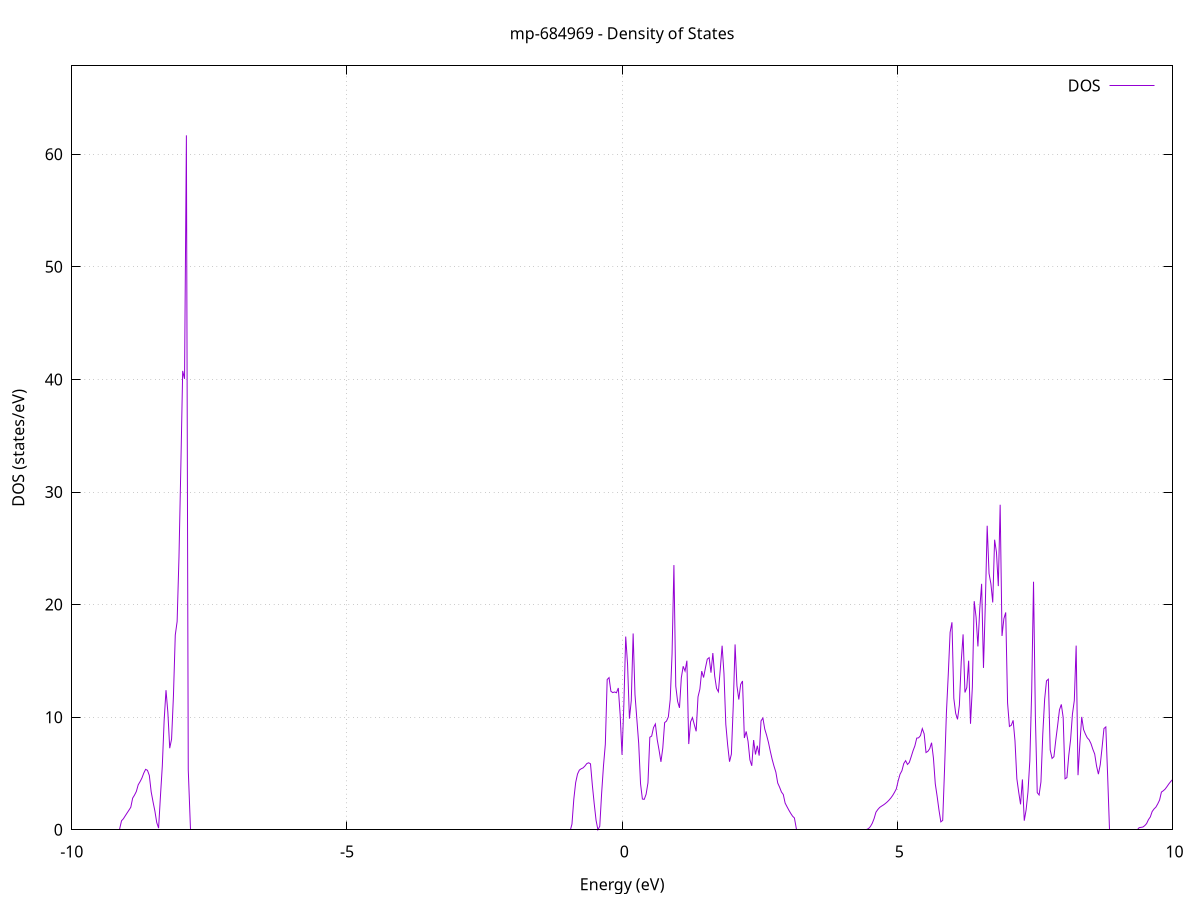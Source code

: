 set title 'mp-684969 - Density of States'
set xlabel 'Energy (eV)'
set ylabel 'DOS (states/eV)'
set grid
set xrange [-10:10]
set yrange [0:67.848]
set xzeroaxis lt -1
set terminal png size 800,600
set output 'mp-684969_dos_gnuplot.png'
plot '-' using 1:2 with lines title 'DOS'
-49.009100 0.000000
-48.975400 0.000000
-48.941700 0.000000
-48.908000 0.000000
-48.874400 0.000000
-48.840700 0.000000
-48.807000 0.000000
-48.773300 0.000000
-48.739600 0.000000
-48.706000 0.000000
-48.672300 0.000000
-48.638600 0.000000
-48.604900 0.000000
-48.571200 0.000000
-48.537500 0.000000
-48.503900 0.000000
-48.470200 0.000000
-48.436500 0.000000
-48.402800 0.000000
-48.369100 0.000000
-48.335500 0.000000
-48.301800 0.000000
-48.268100 0.000000
-48.234400 0.000000
-48.200700 0.000000
-48.167000 0.000000
-48.133400 0.000000
-48.099700 0.000000
-48.066000 0.000000
-48.032300 0.000000
-47.998600 0.000000
-47.965000 0.000000
-47.931300 0.000000
-47.897600 0.000000
-47.863900 0.000000
-47.830200 0.000000
-47.796600 0.000000
-47.762900 0.000000
-47.729200 0.000000
-47.695500 0.000000
-47.661800 0.000000
-47.628100 0.000000
-47.594500 0.000000
-47.560800 0.000000
-47.527100 0.000000
-47.493400 0.000000
-47.459700 0.000000
-47.426100 0.000000
-47.392400 0.000000
-47.358700 0.000000
-47.325000 0.000000
-47.291300 0.000000
-47.257600 0.000000
-47.224000 0.000000
-47.190300 0.000000
-47.156600 0.000000
-47.122900 0.000000
-47.089200 0.000000
-47.055600 0.000000
-47.021900 0.000000
-46.988200 0.000000
-46.954500 0.000000
-46.920800 0.000000
-46.887100 0.000000
-46.853500 0.000000
-46.819800 0.000000
-46.786100 0.000000
-46.752400 0.000000
-46.718700 0.000000
-46.685100 0.000000
-46.651400 0.000000
-46.617700 0.000000
-46.584000 0.000000
-46.550300 0.000000
-46.516700 0.000000
-46.483000 0.000000
-46.449300 0.000000
-46.415600 0.000000
-46.381900 0.000000
-46.348200 0.000000
-46.314600 0.000000
-46.280900 0.000000
-46.247200 0.000000
-46.213500 0.000000
-46.179800 0.000000
-46.146200 0.000000
-46.112500 0.000000
-46.078800 0.000000
-46.045100 0.000000
-46.011400 0.000000
-45.977700 0.000000
-45.944100 0.000000
-45.910400 0.000000
-45.876700 0.000000
-45.843000 0.000000
-45.809300 0.000000
-45.775700 0.000000
-45.742000 0.000000
-45.708300 0.000000
-45.674600 0.000000
-45.640900 0.000000
-45.607200 0.000000
-45.573600 0.000000
-45.539900 0.000000
-45.506200 0.000000
-45.472500 0.000000
-45.438800 0.000000
-45.405200 0.000000
-45.371500 0.000000
-45.337800 0.000000
-45.304100 0.000000
-45.270400 0.000000
-45.236800 0.000000
-45.203100 0.000000
-45.169400 0.000000
-45.135700 0.000000
-45.102000 0.000000
-45.068300 0.000000
-45.034700 0.000000
-45.001000 0.000000
-44.967300 0.000000
-44.933600 0.000000
-44.899900 0.000000
-44.866300 0.000000
-44.832600 0.000000
-44.798900 0.000000
-44.765200 0.000000
-44.731500 0.000000
-44.697800 0.000000
-44.664200 0.000000
-44.630500 0.000000
-44.596800 0.000000
-44.563100 0.000000
-44.529400 0.000000
-44.495800 0.000000
-44.462100 0.000000
-44.428400 0.000000
-44.394700 0.000000
-44.361000 0.000000
-44.327400 0.000000
-44.293700 0.000000
-44.260000 0.000000
-44.226300 0.000000
-44.192600 0.000000
-44.158900 0.000000
-44.125300 0.000000
-44.091600 0.000000
-44.057900 0.000000
-44.024200 0.000000
-43.990500 0.000000
-43.956900 0.000000
-43.923200 0.000000
-43.889500 0.000000
-43.855800 0.000000
-43.822100 0.000000
-43.788400 0.000000
-43.754800 0.000000
-43.721100 0.000000
-43.687400 0.000000
-43.653700 0.000000
-43.620000 0.000000
-43.586400 0.000000
-43.552700 0.000000
-43.519000 0.000000
-43.485300 0.000000
-43.451600 0.000000
-43.417900 0.000000
-43.384300 0.000000
-43.350600 0.000000
-43.316900 0.000000
-43.283200 0.000000
-43.249500 0.000000
-43.215900 0.000000
-43.182200 0.000000
-43.148500 0.000000
-43.114800 0.000000
-43.081100 0.000000
-43.047500 0.000000
-43.013800 0.000000
-42.980100 0.000000
-42.946400 0.000000
-42.912700 0.000000
-42.879000 0.000000
-42.845400 0.000000
-42.811700 0.000000
-42.778000 0.000000
-42.744300 0.000000
-42.710600 0.000000
-42.677000 0.000000
-42.643300 0.000000
-42.609600 0.000000
-42.575900 0.000000
-42.542200 0.000000
-42.508500 0.000000
-42.474900 0.000000
-42.441200 0.000000
-42.407500 0.000000
-42.373800 0.000000
-42.340100 0.000000
-42.306500 0.000000
-42.272800 0.000000
-42.239100 0.000000
-42.205400 0.000000
-42.171700 0.000000
-42.138000 0.000000
-42.104400 0.000000
-42.070700 0.000000
-42.037000 0.000000
-42.003300 0.000000
-41.969600 0.000000
-41.936000 0.000000
-41.902300 0.000000
-41.868600 0.000000
-41.834900 0.000000
-41.801200 0.000000
-41.767600 0.000000
-41.733900 0.000000
-41.700200 0.000000
-41.666500 0.000000
-41.632800 0.000000
-41.599100 0.000000
-41.565500 0.000000
-41.531800 0.000000
-41.498100 0.000000
-41.464400 0.000000
-41.430700 0.000000
-41.397100 0.000000
-41.363400 0.000000
-41.329700 0.000000
-41.296000 0.000000
-41.262300 0.000000
-41.228600 0.000000
-41.195000 0.000000
-41.161300 0.000000
-41.127600 0.000000
-41.093900 0.000000
-41.060200 0.000000
-41.026600 0.000000
-40.992900 0.000000
-40.959200 0.000000
-40.925500 0.000000
-40.891800 0.000000
-40.858200 0.000000
-40.824500 0.000000
-40.790800 0.000000
-40.757100 0.000000
-40.723400 0.000000
-40.689700 0.000000
-40.656100 0.000000
-40.622400 0.000000
-40.588700 0.000000
-40.555000 0.000000
-40.521300 0.000000
-40.487700 0.000000
-40.454000 0.000000
-40.420300 0.000000
-40.386600 0.000000
-40.352900 0.000000
-40.319200 0.000000
-40.285600 0.000000
-40.251900 0.000000
-40.218200 0.000000
-40.184500 0.000000
-40.150800 0.000000
-40.117200 0.000000
-40.083500 0.000000
-40.049800 0.000000
-40.016100 0.000000
-39.982400 0.000000
-39.948700 0.000000
-39.915100 0.000000
-39.881400 0.000000
-39.847700 0.000000
-39.814000 0.000000
-39.780300 0.000000
-39.746700 0.000000
-39.713000 0.000000
-39.679300 0.000000
-39.645600 0.000000
-39.611900 0.000000
-39.578300 0.000000
-39.544600 0.000000
-39.510900 0.000000
-39.477200 0.000000
-39.443500 0.000000
-39.409800 0.000000
-39.376200 0.000000
-39.342500 0.000000
-39.308800 0.000000
-39.275100 0.000000
-39.241400 0.000000
-39.207800 0.000000
-39.174100 0.000000
-39.140400 0.000000
-39.106700 0.000000
-39.073000 0.000000
-39.039300 0.000000
-39.005700 0.000000
-38.972000 0.000000
-38.938300 0.000000
-38.904600 0.000000
-38.870900 0.000000
-38.837300 0.000000
-38.803600 0.000000
-38.769900 0.000000
-38.736200 0.000000
-38.702500 0.000000
-38.668900 0.000000
-38.635200 0.000000
-38.601500 0.000000
-38.567800 0.000000
-38.534100 0.000000
-38.500400 0.000000
-38.466800 0.000000
-38.433100 0.000000
-38.399400 0.000000
-38.365700 0.000000
-38.332000 0.000000
-38.298400 0.000000
-38.264700 0.000000
-38.231000 0.000000
-38.197300 0.000000
-38.163600 0.000000
-38.129900 0.000000
-38.096300 0.000000
-38.062600 0.000000
-38.028900 0.000000
-37.995200 0.000000
-37.961500 0.000000
-37.927900 0.000000
-37.894200 0.000000
-37.860500 0.000000
-37.826800 0.000000
-37.793100 0.000000
-37.759400 0.000000
-37.725800 0.000000
-37.692100 0.000000
-37.658400 0.000000
-37.624700 0.000000
-37.591000 0.000000
-37.557400 0.000000
-37.523700 0.000000
-37.490000 0.000000
-37.456300 0.000000
-37.422600 0.000000
-37.389000 0.000000
-37.355300 0.000000
-37.321600 0.000000
-37.287900 0.000000
-37.254200 0.000000
-37.220500 0.000000
-37.186900 0.000000
-37.153200 0.000000
-37.119500 0.000000
-37.085800 0.000000
-37.052100 0.000000
-37.018500 0.000000
-36.984800 0.000000
-36.951100 0.000000
-36.917400 0.000000
-36.883700 0.000000
-36.850000 0.000000
-36.816400 0.000000
-36.782700 0.000000
-36.749000 0.000000
-36.715300 0.000000
-36.681600 0.000000
-36.648000 0.000000
-36.614300 0.000000
-36.580600 0.000000
-36.546900 0.000000
-36.513200 0.000000
-36.479500 0.000000
-36.445900 0.000000
-36.412200 0.000000
-36.378500 0.000000
-36.344800 0.000000
-36.311100 0.000000
-36.277500 0.000000
-36.243800 0.000000
-36.210100 0.000000
-36.176400 0.000000
-36.142700 0.000000
-36.109100 0.000000
-36.075400 0.000000
-36.041700 0.000000
-36.008000 0.000000
-35.974300 0.000000
-35.940600 0.000000
-35.907000 0.000000
-35.873300 0.000000
-35.839600 0.000000
-35.805900 0.000000
-35.772200 0.000000
-35.738600 0.000000
-35.704900 0.000000
-35.671200 0.000000
-35.637500 0.000000
-35.603800 0.000000
-35.570100 0.000000
-35.536500 0.000000
-35.502800 0.000000
-35.469100 0.000000
-35.435400 0.000000
-35.401700 0.000000
-35.368100 0.000000
-35.334400 0.000000
-35.300700 0.000000
-35.267000 0.000000
-35.233300 0.000000
-35.199700 0.000000
-35.166000 0.000000
-35.132300 0.000000
-35.098600 0.000000
-35.064900 0.000000
-35.031200 0.000000
-34.997600 0.000000
-34.963900 0.000000
-34.930200 0.000000
-34.896500 0.000000
-34.862800 0.000000
-34.829200 0.000000
-34.795500 0.000000
-34.761800 0.000000
-34.728100 0.000000
-34.694400 0.000000
-34.660700 0.000000
-34.627100 0.000000
-34.593400 0.000000
-34.559700 0.000000
-34.526000 0.000000
-34.492300 0.000000
-34.458700 0.000000
-34.425000 0.000000
-34.391300 0.000000
-34.357600 0.000000
-34.323900 0.000000
-34.290200 0.000000
-34.256600 0.000000
-34.222900 0.000000
-34.189200 0.000000
-34.155500 0.000000
-34.121800 0.000000
-34.088200 0.000000
-34.054500 0.000000
-34.020800 0.000000
-33.987100 0.000000
-33.953400 0.000000
-33.919800 0.000000
-33.886100 0.000000
-33.852400 0.000000
-33.818700 0.000000
-33.785000 0.000000
-33.751300 0.000000
-33.717700 0.000000
-33.684000 0.000000
-33.650300 0.000000
-33.616600 0.000000
-33.582900 0.000000
-33.549300 0.000000
-33.515600 0.000000
-33.481900 0.000000
-33.448200 0.000000
-33.414500 0.000000
-33.380800 0.000000
-33.347200 0.000000
-33.313500 0.000000
-33.279800 0.000000
-33.246100 0.000000
-33.212400 0.000000
-33.178800 0.000000
-33.145100 0.000000
-33.111400 0.000000
-33.077700 0.000000
-33.044000 0.000000
-33.010300 0.000000
-32.976700 0.000000
-32.943000 0.000000
-32.909300 0.000000
-32.875600 0.000000
-32.841900 0.000000
-32.808300 0.000000
-32.774600 0.000000
-32.740900 0.000000
-32.707200 0.000000
-32.673500 0.000000
-32.639900 0.000000
-32.606200 0.000000
-32.572500 0.000000
-32.538800 0.000000
-32.505100 0.000000
-32.471400 0.000000
-32.437800 0.000000
-32.404100 0.000000
-32.370400 0.000000
-32.336700 0.000000
-32.303000 0.000000
-32.269400 0.000000
-32.235700 0.000000
-32.202000 0.000000
-32.168300 0.000000
-32.134600 0.000000
-32.100900 0.000000
-32.067300 0.000000
-32.033600 0.000000
-31.999900 0.000000
-31.966200 0.000000
-31.932500 0.000000
-31.898900 0.000000
-31.865200 0.000000
-31.831500 0.000000
-31.797800 0.000000
-31.764100 0.000000
-31.730500 0.000000
-31.696800 0.000000
-31.663100 0.000000
-31.629400 0.000000
-31.595700 0.000000
-31.562000 0.000000
-31.528400 0.000000
-31.494700 0.000000
-31.461000 0.000000
-31.427300 0.000000
-31.393600 0.000000
-31.360000 0.000000
-31.326300 0.000000
-31.292600 0.000000
-31.258900 0.000000
-31.225200 0.000000
-31.191500 0.000000
-31.157900 0.000000
-31.124200 0.000000
-31.090500 0.000000
-31.056800 0.000000
-31.023100 0.000000
-30.989500 0.000000
-30.955800 0.000000
-30.922100 0.000000
-30.888400 0.000000
-30.854700 0.000000
-30.821000 0.000000
-30.787400 0.000000
-30.753700 0.000000
-30.720000 0.000000
-30.686300 0.000000
-30.652600 0.000000
-30.619000 0.000000
-30.585300 0.000000
-30.551600 0.000000
-30.517900 0.000000
-30.484200 0.000000
-30.450600 0.000000
-30.416900 0.000000
-30.383200 0.000000
-30.349500 0.000000
-30.315800 0.000000
-30.282100 0.000000
-30.248500 0.000000
-30.214800 0.000000
-30.181100 0.000000
-30.147400 0.000000
-30.113700 0.000000
-30.080100 0.000000
-30.046400 0.000000
-30.012700 0.000000
-29.979000 0.000000
-29.945300 0.000000
-29.911600 0.000000
-29.878000 0.000000
-29.844300 0.000000
-29.810600 0.000000
-29.776900 0.000000
-29.743200 0.000000
-29.709600 0.000000
-29.675900 0.000000
-29.642200 0.000000
-29.608500 0.000000
-29.574800 0.000000
-29.541100 0.000000
-29.507500 0.000000
-29.473800 0.000000
-29.440100 0.000000
-29.406400 0.000000
-29.372700 0.000000
-29.339100 0.000000
-29.305400 0.000000
-29.271700 0.000000
-29.238000 0.000000
-29.204300 0.000000
-29.170700 0.000000
-29.137000 0.000000
-29.103300 0.000000
-29.069600 0.000000
-29.035900 0.000000
-29.002200 0.000000
-28.968600 0.000000
-28.934900 0.000000
-28.901200 0.000000
-28.867500 0.000000
-28.833800 0.000000
-28.800200 0.000000
-28.766500 0.000000
-28.732800 0.000000
-28.699100 0.000000
-28.665400 0.000000
-28.631700 0.000000
-28.598100 0.000000
-28.564400 0.000000
-28.530700 0.000000
-28.497000 0.000000
-28.463300 0.000000
-28.429700 0.000000
-28.396000 0.000000
-28.362300 0.000000
-28.328600 0.000000
-28.294900 0.000000
-28.261300 0.000000
-28.227600 0.000000
-28.193900 0.000000
-28.160200 0.000000
-28.126500 0.000000
-28.092800 0.000000
-28.059200 0.000000
-28.025500 0.000000
-27.991800 0.000000
-27.958100 0.000000
-27.924400 0.000000
-27.890800 0.000000
-27.857100 0.000000
-27.823400 0.000000
-27.789700 0.000000
-27.756000 0.000000
-27.722300 0.000000
-27.688700 0.000000
-27.655000 0.000000
-27.621300 0.000000
-27.587600 0.000000
-27.553900 0.000000
-27.520300 0.000000
-27.486600 0.000000
-27.452900 0.000000
-27.419200 0.000000
-27.385500 0.000000
-27.351800 0.000000
-27.318200 0.000000
-27.284500 0.000000
-27.250800 0.000000
-27.217100 0.000000
-27.183400 0.000000
-27.149800 0.000000
-27.116100 0.000000
-27.082400 0.000000
-27.048700 0.000000
-27.015000 0.000000
-26.981400 0.000000
-26.947700 0.000000
-26.914000 0.000000
-26.880300 0.000000
-26.846600 0.000000
-26.812900 0.000000
-26.779300 0.000000
-26.745600 0.000000
-26.711900 0.000000
-26.678200 0.000000
-26.644500 0.000000
-26.610900 0.000000
-26.577200 0.000000
-26.543500 0.000000
-26.509800 0.000000
-26.476100 0.000000
-26.442400 0.000000
-26.408800 0.000000
-26.375100 0.000000
-26.341400 0.000000
-26.307700 0.000000
-26.274000 0.000000
-26.240400 0.000000
-26.206700 0.000000
-26.173000 0.000000
-26.139300 0.000000
-26.105600 0.000000
-26.072000 0.000000
-26.038300 0.000000
-26.004600 0.000000
-25.970900 0.000000
-25.937200 0.000000
-25.903500 0.000000
-25.869900 0.000000
-25.836200 0.000000
-25.802500 0.000000
-25.768800 0.000000
-25.735100 0.000000
-25.701500 0.000000
-25.667800 0.000000
-25.634100 0.000000
-25.600400 0.000000
-25.566700 0.000000
-25.533000 0.000000
-25.499400 0.000000
-25.465700 0.000000
-25.432000 0.000000
-25.398300 0.000000
-25.364600 0.000000
-25.331000 0.000000
-25.297300 0.000000
-25.263600 0.000000
-25.229900 0.000000
-25.196200 0.000000
-25.162500 0.000000
-25.128900 0.000000
-25.095200 0.000000
-25.061500 0.000000
-25.027800 0.000000
-24.994100 0.000000
-24.960500 0.000000
-24.926800 0.000000
-24.893100 0.000000
-24.859400 0.000000
-24.825700 0.000000
-24.792100 0.000000
-24.758400 0.000000
-24.724700 0.000000
-24.691000 0.000000
-24.657300 0.000000
-24.623600 0.000000
-24.590000 0.000000
-24.556300 0.000000
-24.522600 0.000000
-24.488900 0.000000
-24.455200 0.000000
-24.421600 0.000000
-24.387900 0.000000
-24.354200 115.169700
-24.320500 220.619700
-24.286800 0.000000
-24.253100 0.000000
-24.219500 0.000000
-24.185800 0.000000
-24.152100 0.000000
-24.118400 0.000000
-24.084700 0.000000
-24.051100 0.000000
-24.017400 0.000000
-23.983700 0.000000
-23.950000 0.000000
-23.916300 0.000000
-23.882600 0.000000
-23.849000 0.000000
-23.815300 0.000000
-23.781600 0.000000
-23.747900 0.000000
-23.714200 0.000000
-23.680600 0.000000
-23.646900 0.000000
-23.613200 0.000000
-23.579500 0.000000
-23.545800 0.000000
-23.512200 0.000000
-23.478500 0.000000
-23.444800 0.000000
-23.411100 0.000000
-23.377400 0.000000
-23.343700 0.000000
-23.310100 0.000000
-23.276400 0.000000
-23.242700 0.000000
-23.209000 0.000000
-23.175300 0.000000
-23.141700 0.000000
-23.108000 0.000000
-23.074300 0.000000
-23.040600 0.000000
-23.006900 0.000000
-22.973200 0.000000
-22.939600 0.000000
-22.905900 0.000000
-22.872200 0.000000
-22.838500 0.000000
-22.804800 0.000000
-22.771200 0.000000
-22.737500 0.000000
-22.703800 0.000000
-22.670100 0.000000
-22.636400 0.000000
-22.602800 0.000000
-22.569100 0.000000
-22.535400 0.000000
-22.501700 0.000000
-22.468000 0.000000
-22.434300 0.000000
-22.400700 0.000000
-22.367000 0.000000
-22.333300 0.000000
-22.299600 0.000000
-22.265900 0.000000
-22.232300 0.000000
-22.198600 0.000000
-22.164900 0.000000
-22.131200 0.000000
-22.097500 0.000000
-22.063800 0.000000
-22.030200 0.000000
-21.996500 0.000000
-21.962800 0.000000
-21.929100 0.000000
-21.895400 0.000000
-21.861800 0.000000
-21.828100 0.000000
-21.794400 0.000000
-21.760700 0.000000
-21.727000 0.000000
-21.693300 0.000000
-21.659700 0.000000
-21.626000 0.000000
-21.592300 0.000000
-21.558600 0.000000
-21.524900 0.000000
-21.491300 0.000000
-21.457600 0.000000
-21.423900 0.000000
-21.390200 0.000000
-21.356500 0.000000
-21.322900 0.000000
-21.289200 0.000000
-21.255500 0.000000
-21.221800 0.000000
-21.188100 0.000000
-21.154400 0.000000
-21.120800 0.000000
-21.087100 0.000000
-21.053400 0.000000
-21.019700 0.000000
-20.986000 0.000000
-20.952400 0.000000
-20.918700 0.000000
-20.885000 0.000000
-20.851300 0.000000
-20.817600 0.000000
-20.783900 0.000000
-20.750300 0.000000
-20.716600 0.000000
-20.682900 0.000000
-20.649200 0.000000
-20.615500 0.000000
-20.581900 0.000000
-20.548200 0.000000
-20.514500 0.000000
-20.480800 0.000000
-20.447100 0.000000
-20.413400 0.000000
-20.379800 0.000000
-20.346100 0.000000
-20.312400 0.000000
-20.278700 0.000000
-20.245000 0.000000
-20.211400 0.000000
-20.177700 0.000000
-20.144000 0.000000
-20.110300 0.000000
-20.076600 0.000000
-20.043000 0.000000
-20.009300 0.000000
-19.975600 0.000000
-19.941900 0.000000
-19.908200 0.000000
-19.874500 0.000000
-19.840900 0.000000
-19.807200 0.000000
-19.773500 0.000000
-19.739800 0.000000
-19.706100 0.000000
-19.672500 0.000000
-19.638800 0.000000
-19.605100 0.000000
-19.571400 0.000000
-19.537700 0.000000
-19.504000 0.000000
-19.470400 0.000000
-19.436700 0.000000
-19.403000 0.000000
-19.369300 0.000000
-19.335600 0.000000
-19.302000 0.000000
-19.268300 0.000000
-19.234600 0.000000
-19.200900 0.000000
-19.167200 0.000000
-19.133600 0.000000
-19.099900 0.000000
-19.066200 0.000000
-19.032500 0.000000
-18.998800 0.000000
-18.965100 0.000000
-18.931500 0.000000
-18.897800 0.000000
-18.864100 0.000000
-18.830400 0.000000
-18.796700 0.000000
-18.763100 0.000000
-18.729400 0.000000
-18.695700 0.000000
-18.662000 0.000000
-18.628300 0.000000
-18.594600 0.000000
-18.561000 0.000000
-18.527300 0.000000
-18.493600 0.000000
-18.459900 0.000000
-18.426200 0.000000
-18.392600 0.000000
-18.358900 0.000000
-18.325200 0.000000
-18.291500 0.000000
-18.257800 0.000000
-18.224100 0.000000
-18.190500 0.000000
-18.156800 0.000000
-18.123100 0.000000
-18.089400 0.000000
-18.055700 0.000000
-18.022100 0.000000
-17.988400 0.000000
-17.954700 0.000000
-17.921000 0.000000
-17.887300 0.000000
-17.853700 0.000000
-17.820000 0.000000
-17.786300 0.000000
-17.752600 0.000000
-17.718900 0.000000
-17.685200 0.000000
-17.651600 0.000000
-17.617900 0.000000
-17.584200 0.000000
-17.550500 0.000000
-17.516800 0.000000
-17.483200 0.000000
-17.449500 0.000000
-17.415800 0.000000
-17.382100 0.000000
-17.348400 0.000000
-17.314700 0.000000
-17.281100 0.000000
-17.247400 0.000000
-17.213700 0.000000
-17.180000 0.000000
-17.146300 0.000000
-17.112700 0.000000
-17.079000 0.000000
-17.045300 0.000000
-17.011600 0.000000
-16.977900 0.000000
-16.944300 0.000000
-16.910600 0.000000
-16.876900 0.000000
-16.843200 0.000000
-16.809500 0.000000
-16.775800 0.000000
-16.742200 0.000000
-16.708500 0.000000
-16.674800 0.000000
-16.641100 0.000000
-16.607400 0.000000
-16.573800 0.000000
-16.540100 0.000000
-16.506400 0.000000
-16.472700 0.000000
-16.439000 0.000000
-16.405300 0.000000
-16.371700 0.000000
-16.338000 0.000000
-16.304300 0.000000
-16.270600 0.000000
-16.236900 0.000000
-16.203300 0.000000
-16.169600 0.000000
-16.135900 0.000000
-16.102200 0.000000
-16.068500 0.000000
-16.034800 0.000000
-16.001200 0.000000
-15.967500 0.000000
-15.933800 0.000000
-15.900100 0.000000
-15.866400 0.000000
-15.832800 0.000000
-15.799100 0.000000
-15.765400 0.000000
-15.731700 0.000000
-15.698000 0.000000
-15.664400 0.000000
-15.630700 0.000000
-15.597000 0.000000
-15.563300 0.000000
-15.529600 0.000000
-15.495900 0.000000
-15.462300 0.000000
-15.428600 0.000000
-15.394900 0.000000
-15.361200 0.000000
-15.327500 0.000000
-15.293900 0.000000
-15.260200 0.000000
-15.226500 0.000000
-15.192800 0.000000
-15.159100 0.000000
-15.125400 0.000000
-15.091800 0.000000
-15.058100 0.000000
-15.024400 0.000000
-14.990700 0.000000
-14.957000 0.000000
-14.923400 0.000000
-14.889700 0.000000
-14.856000 0.000000
-14.822300 0.000000
-14.788600 0.000000
-14.754900 0.000000
-14.721300 0.000000
-14.687600 0.000000
-14.653900 0.000000
-14.620200 0.000000
-14.586500 0.000000
-14.552900 0.000000
-14.519200 0.000000
-14.485500 0.000000
-14.451800 0.000000
-14.418100 0.000000
-14.384500 0.000000
-14.350800 0.000000
-14.317100 0.000000
-14.283400 0.000000
-14.249700 0.000000
-14.216000 0.000000
-14.182400 0.000000
-14.148700 0.000000
-14.115000 0.000000
-14.081300 0.000000
-14.047600 0.000000
-14.014000 0.000000
-13.980300 0.000000
-13.946600 0.000000
-13.912900 0.000000
-13.879200 0.000000
-13.845500 0.000000
-13.811900 0.000000
-13.778200 0.000000
-13.744500 0.000000
-13.710800 0.000000
-13.677100 0.000000
-13.643500 0.000000
-13.609800 0.000000
-13.576100 0.000000
-13.542400 0.000000
-13.508700 0.000000
-13.475100 0.000000
-13.441400 0.000000
-13.407700 0.000000
-13.374000 0.000000
-13.340300 0.000000
-13.306600 0.000000
-13.273000 0.000000
-13.239300 0.000000
-13.205600 0.000000
-13.171900 0.000000
-13.138200 0.000000
-13.104600 0.000000
-13.070900 0.000000
-13.037200 0.000000
-13.003500 0.000000
-12.969800 0.000000
-12.936100 0.000000
-12.902500 0.000000
-12.868800 0.000000
-12.835100 0.000000
-12.801400 0.000000
-12.767700 0.000000
-12.734100 0.000000
-12.700400 0.000000
-12.666700 0.000000
-12.633000 0.000000
-12.599300 0.000000
-12.565600 0.000000
-12.532000 0.000000
-12.498300 0.000000
-12.464600 0.000000
-12.430900 0.000000
-12.397200 0.000000
-12.363600 0.000000
-12.329900 0.000000
-12.296200 0.000000
-12.262500 0.000000
-12.228800 0.000000
-12.195200 0.000000
-12.161500 0.000000
-12.127800 0.000000
-12.094100 0.000000
-12.060400 0.000000
-12.026700 0.000000
-11.993100 0.000000
-11.959400 0.000000
-11.925700 0.000000
-11.892000 0.000000
-11.858300 0.000000
-11.824700 0.000000
-11.791000 0.000000
-11.757300 0.000000
-11.723600 0.000000
-11.689900 0.000000
-11.656200 0.000000
-11.622600 0.000000
-11.588900 0.000000
-11.555200 0.000000
-11.521500 0.000000
-11.487800 0.000000
-11.454200 0.000000
-11.420500 0.000000
-11.386800 0.000000
-11.353100 0.000000
-11.319400 0.000000
-11.285700 0.000000
-11.252100 0.000000
-11.218400 0.000000
-11.184700 0.000000
-11.151000 0.000000
-11.117300 0.000000
-11.083700 0.000000
-11.050000 0.000000
-11.016300 0.000000
-10.982600 0.000000
-10.948900 0.000000
-10.915300 0.000000
-10.881600 0.000000
-10.847900 0.000000
-10.814200 0.000000
-10.780500 0.000000
-10.746800 0.000000
-10.713200 0.000000
-10.679500 0.000000
-10.645800 0.000000
-10.612100 0.000000
-10.578400 0.000000
-10.544800 0.000000
-10.511100 0.000000
-10.477400 0.000000
-10.443700 0.000000
-10.410000 0.000000
-10.376300 0.000000
-10.342700 0.000000
-10.309000 0.000000
-10.275300 0.000000
-10.241600 0.000000
-10.207900 0.000000
-10.174300 0.000000
-10.140600 0.000000
-10.106900 0.000000
-10.073200 0.000000
-10.039500 0.000000
-10.005900 0.000000
-9.972200 0.000000
-9.938500 0.000000
-9.904800 0.000000
-9.871100 0.000000
-9.837400 0.000000
-9.803800 0.000000
-9.770100 0.000000
-9.736400 0.000000
-9.702700 0.000000
-9.669000 0.000000
-9.635400 0.000000
-9.601700 0.000000
-9.568000 0.000000
-9.534300 0.000000
-9.500600 0.000000
-9.466900 0.000000
-9.433300 0.000000
-9.399600 0.000000
-9.365900 0.000000
-9.332200 0.000000
-9.298500 0.000000
-9.264900 0.000000
-9.231200 0.000000
-9.197500 0.000000
-9.163800 0.000000
-9.130100 0.000000
-9.096400 0.799900
-9.062800 0.976400
-9.029100 1.236700
-8.995400 1.490800
-8.961700 1.740800
-8.928000 1.999900
-8.894400 2.805100
-8.860700 3.077000
-8.827000 3.402700
-8.793300 3.994000
-8.759600 4.272300
-8.726000 4.595500
-8.692300 5.035100
-8.658600 5.367900
-8.624900 5.281100
-8.591200 4.824100
-8.557500 3.369500
-8.523900 2.482200
-8.490200 1.668500
-8.456500 0.642600
-8.422800 0.146500
-8.389100 2.985100
-8.355500 5.653100
-8.321800 9.721200
-8.288100 12.398700
-8.254400 10.422500
-8.220700 7.245300
-8.187000 8.052300
-8.153400 11.857800
-8.119700 17.294000
-8.086000 18.500300
-8.052300 24.240300
-8.018600 32.223700
-7.985000 40.756200
-7.951300 40.049400
-7.917600 61.679600
-7.883900 5.336900
-7.850200 0.000000
-7.816500 0.000000
-7.782900 0.000000
-7.749200 0.000000
-7.715500 0.000000
-7.681800 0.000000
-7.648100 0.000000
-7.614500 0.000000
-7.580800 0.000000
-7.547100 0.000000
-7.513400 0.000000
-7.479700 0.000000
-7.446100 0.000000
-7.412400 0.000000
-7.378700 0.000000
-7.345000 0.000000
-7.311300 0.000000
-7.277600 0.000000
-7.244000 0.000000
-7.210300 0.000000
-7.176600 0.000000
-7.142900 0.000000
-7.109200 0.000000
-7.075600 0.000000
-7.041900 0.000000
-7.008200 0.000000
-6.974500 0.000000
-6.940800 0.000000
-6.907100 0.000000
-6.873500 0.000000
-6.839800 0.000000
-6.806100 0.000000
-6.772400 0.000000
-6.738700 0.000000
-6.705100 0.000000
-6.671400 0.000000
-6.637700 0.000000
-6.604000 0.000000
-6.570300 0.000000
-6.536700 0.000000
-6.503000 0.000000
-6.469300 0.000000
-6.435600 0.000000
-6.401900 0.000000
-6.368200 0.000000
-6.334600 0.000000
-6.300900 0.000000
-6.267200 0.000000
-6.233500 0.000000
-6.199800 0.000000
-6.166200 0.000000
-6.132500 0.000000
-6.098800 0.000000
-6.065100 0.000000
-6.031400 0.000000
-5.997700 0.000000
-5.964100 0.000000
-5.930400 0.000000
-5.896700 0.000000
-5.863000 0.000000
-5.829300 0.000000
-5.795700 0.000000
-5.762000 0.000000
-5.728300 0.000000
-5.694600 0.000000
-5.660900 0.000000
-5.627200 0.000000
-5.593600 0.000000
-5.559900 0.000000
-5.526200 0.000000
-5.492500 0.000000
-5.458800 0.000000
-5.425200 0.000000
-5.391500 0.000000
-5.357800 0.000000
-5.324100 0.000000
-5.290400 0.000000
-5.256800 0.000000
-5.223100 0.000000
-5.189400 0.000000
-5.155700 0.000000
-5.122000 0.000000
-5.088300 0.000000
-5.054700 0.000000
-5.021000 0.000000
-4.987300 0.000000
-4.953600 0.000000
-4.919900 0.000000
-4.886300 0.000000
-4.852600 0.000000
-4.818900 0.000000
-4.785200 0.000000
-4.751500 0.000000
-4.717800 0.000000
-4.684200 0.000000
-4.650500 0.000000
-4.616800 0.000000
-4.583100 0.000000
-4.549400 0.000000
-4.515800 0.000000
-4.482100 0.000000
-4.448400 0.000000
-4.414700 0.000000
-4.381000 0.000000
-4.347400 0.000000
-4.313700 0.000000
-4.280000 0.000000
-4.246300 0.000000
-4.212600 0.000000
-4.178900 0.000000
-4.145300 0.000000
-4.111600 0.000000
-4.077900 0.000000
-4.044200 0.000000
-4.010500 0.000000
-3.976900 0.000000
-3.943200 0.000000
-3.909500 0.000000
-3.875800 0.000000
-3.842100 0.000000
-3.808400 0.000000
-3.774800 0.000000
-3.741100 0.000000
-3.707400 0.000000
-3.673700 0.000000
-3.640000 0.000000
-3.606400 0.000000
-3.572700 0.000000
-3.539000 0.000000
-3.505300 0.000000
-3.471600 0.000000
-3.437900 0.000000
-3.404300 0.000000
-3.370600 0.000000
-3.336900 0.000000
-3.303200 0.000000
-3.269500 0.000000
-3.235900 0.000000
-3.202200 0.000000
-3.168500 0.000000
-3.134800 0.000000
-3.101100 0.000000
-3.067500 0.000000
-3.033800 0.000000
-3.000100 0.000000
-2.966400 0.000000
-2.932700 0.000000
-2.899000 0.000000
-2.865400 0.000000
-2.831700 0.000000
-2.798000 0.000000
-2.764300 0.000000
-2.730600 0.000000
-2.697000 0.000000
-2.663300 0.000000
-2.629600 0.000000
-2.595900 0.000000
-2.562200 0.000000
-2.528500 0.000000
-2.494900 0.000000
-2.461200 0.000000
-2.427500 0.000000
-2.393800 0.000000
-2.360100 0.000000
-2.326500 0.000000
-2.292800 0.000000
-2.259100 0.000000
-2.225400 0.000000
-2.191700 0.000000
-2.158000 0.000000
-2.124400 0.000000
-2.090700 0.000000
-2.057000 0.000000
-2.023300 0.000000
-1.989600 0.000000
-1.956000 0.000000
-1.922300 0.000000
-1.888600 0.000000
-1.854900 0.000000
-1.821200 0.000000
-1.787600 0.000000
-1.753900 0.000000
-1.720200 0.000000
-1.686500 0.000000
-1.652800 0.000000
-1.619100 0.000000
-1.585500 0.000000
-1.551800 0.000000
-1.518100 0.000000
-1.484400 0.000000
-1.450700 0.000000
-1.417100 0.000000
-1.383400 0.000000
-1.349700 0.000000
-1.316000 0.000000
-1.282300 0.000000
-1.248600 0.000000
-1.215000 0.000000
-1.181300 0.000000
-1.147600 0.000000
-1.113900 0.000000
-1.080200 0.000000
-1.046600 0.000000
-1.012900 0.000000
-0.979200 0.000000
-0.945500 0.000000
-0.911800 0.503900
-0.878200 2.719300
-0.844500 4.191600
-0.810800 4.951100
-0.777100 5.302900
-0.743400 5.420200
-0.709700 5.498300
-0.676100 5.664700
-0.642400 5.877900
-0.608700 5.950700
-0.575000 5.857800
-0.541300 3.958300
-0.507700 2.327600
-0.474000 0.848500
-0.440300 0.000000
-0.406600 0.310400
-0.372900 3.232700
-0.339200 5.675600
-0.305600 7.589400
-0.271900 13.344700
-0.238200 13.514300
-0.204500 12.302100
-0.170800 12.184600
-0.137200 12.239300
-0.103500 12.168800
-0.069800 12.593600
-0.036100 10.213200
-0.002400 6.656400
0.031300 11.135300
0.064900 17.159300
0.098600 14.676800
0.132300 9.869500
0.166000 11.483600
0.199700 17.435100
0.233300 12.006400
0.267000 9.832200
0.300700 7.676300
0.334400 4.079200
0.368100 2.729500
0.401700 2.704500
0.435400 3.155700
0.469100 4.171200
0.502800 8.218900
0.536500 8.320800
0.570200 9.081400
0.603800 9.396600
0.637500 7.999200
0.671200 7.065500
0.704900 6.032300
0.738600 7.260400
0.772200 9.519600
0.805900 9.652900
0.839600 10.029400
0.873300 11.552900
0.907000 15.615900
0.940700 23.510000
0.974300 12.757000
1.008000 11.395300
1.041700 10.828100
1.075400 13.502200
1.109100 14.521900
1.142700 14.096900
1.176400 15.015100
1.210100 7.616500
1.243800 9.587800
1.277500 9.962600
1.311200 9.337800
1.344800 8.744500
1.378500 11.806700
1.412200 12.491800
1.445900 14.092500
1.479600 13.523200
1.513200 14.376800
1.546900 15.153400
1.580600 15.289400
1.614300 13.955100
1.648000 15.696900
1.681600 13.654800
1.715300 12.556700
1.749000 12.254100
1.782700 14.225100
1.816400 16.350800
1.850100 13.878700
1.883700 9.369000
1.917400 7.522000
1.951100 6.045700
1.984800 6.712900
2.018500 10.971100
2.052100 16.460300
2.085800 12.797900
2.119500 11.566500
2.153200 12.904100
2.186900 13.213600
2.220600 8.153000
2.254200 8.733700
2.287900 7.848400
2.321600 6.206100
2.355300 5.682300
2.389000 7.969200
2.422600 6.687700
2.456300 7.464900
2.490000 6.587800
2.523700 9.672400
2.557400 9.925100
2.591000 8.952100
2.624700 8.402600
2.658400 7.759600
2.692100 6.976400
2.725800 6.255700
2.759500 5.647100
2.793100 5.117400
2.826800 4.153600
2.860500 3.785500
2.894200 3.359000
2.927900 3.133000
2.961500 2.369900
2.995200 2.050600
3.028900 1.745000
3.062600 1.463000
3.096300 1.210400
3.130000 1.048300
3.163600 0.000000
3.197300 0.000000
3.231000 0.000000
3.264700 0.000000
3.298400 0.000000
3.332000 0.000000
3.365700 0.000000
3.399400 0.000000
3.433100 0.000000
3.466800 0.000000
3.500500 0.000000
3.534100 0.000000
3.567800 0.000000
3.601500 0.000000
3.635200 0.000000
3.668900 0.000000
3.702500 0.000000
3.736200 0.000000
3.769900 0.000000
3.803600 0.000000
3.837300 0.000000
3.870900 0.000000
3.904600 0.000000
3.938300 0.000000
3.972000 0.000000
4.005700 0.000000
4.039400 0.000000
4.073000 0.000000
4.106700 0.000000
4.140400 0.000000
4.174100 0.000000
4.207800 0.000000
4.241400 0.000000
4.275100 0.000000
4.308800 0.000000
4.342500 0.000000
4.376200 0.000000
4.409900 0.000000
4.443500 0.000000
4.477200 0.108000
4.510900 0.290000
4.544600 0.575200
4.578300 0.999700
4.611900 1.563600
4.645600 1.798600
4.679300 1.984400
4.713000 2.098700
4.746700 2.202400
4.780300 2.322800
4.814000 2.462500
4.847700 2.625800
4.881400 2.817500
4.915100 3.044900
4.948800 3.325500
4.982400 3.639800
5.016100 4.358300
5.049800 4.939500
5.083500 5.244400
5.117200 5.884000
5.150800 6.138000
5.184500 5.801900
5.218200 5.980200
5.251900 6.487600
5.285600 7.016600
5.319300 7.458700
5.352900 8.140900
5.386600 8.167900
5.420300 8.362600
5.454000 8.984000
5.487700 8.519200
5.521300 6.860400
5.555000 6.965200
5.588700 7.205900
5.622400 7.731100
5.656100 6.376700
5.689800 4.081700
5.723400 2.973400
5.757100 1.745600
5.790800 0.701600
5.824500 0.838600
5.858200 5.372900
5.891800 10.362400
5.925500 13.772500
5.959200 17.534000
5.992900 18.428300
6.026600 11.670200
6.060200 10.342700
6.093900 9.808200
6.127600 11.070500
6.161300 14.941900
6.195000 17.355900
6.228700 12.195300
6.262300 12.631200
6.296000 15.016300
6.329700 9.415100
6.363400 12.677600
6.397100 20.303000
6.430700 18.894100
6.464400 16.282000
6.498100 19.625400
6.531800 21.845000
6.565500 14.376100
6.599200 20.060300
6.632800 27.000800
6.666500 22.764900
6.700200 21.850800
6.733900 20.189200
6.767600 25.761600
6.801200 24.660600
6.834900 21.641700
6.868600 28.868400
6.902300 17.213300
6.936000 18.737700
6.969700 19.304100
7.003300 11.263500
7.037000 9.179800
7.070700 9.279400
7.104400 9.720600
7.138100 7.897900
7.171700 4.536800
7.205400 3.345700
7.239100 2.260600
7.272800 4.472500
7.306500 0.810100
7.340100 1.761600
7.373800 3.353500
7.407500 6.120000
7.441200 12.259900
7.474900 22.030300
7.508600 10.016700
7.542200 3.301400
7.575900 3.089200
7.609600 4.250100
7.643300 8.530800
7.677000 11.595700
7.710600 13.228900
7.744300 13.373400
7.778000 7.090200
7.811700 6.337900
7.845400 6.492700
7.879100 7.950900
7.912700 9.261900
7.946400 10.657100
7.980100 11.135300
8.013800 9.958700
8.047500 4.529100
8.081100 4.631900
8.114800 6.584700
8.148500 8.005600
8.182200 10.282100
8.215900 11.478700
8.249500 16.358100
8.283200 4.846900
8.316900 7.666800
8.350600 10.026400
8.384300 8.899500
8.418000 8.497400
8.451600 8.166300
8.485300 7.988600
8.519000 7.648800
8.552700 7.149600
8.586400 6.727300
8.620000 5.666300
8.653700 4.940400
8.687400 5.784200
8.721100 7.337400
8.754800 8.994800
8.788500 9.135700
8.822100 4.722200
8.855800 0.000000
8.889500 0.000000
8.923200 0.000000
8.956900 0.000000
8.990500 0.000000
9.024200 0.000000
9.057900 0.000000
9.091600 0.000000
9.125300 0.000000
9.159000 0.000000
9.192600 0.000000
9.226300 0.000000
9.260000 0.000000
9.293700 0.000000
9.327400 0.000000
9.361000 0.000000
9.394700 0.190000
9.428400 0.215400
9.462100 0.245500
9.495800 0.366300
9.529400 0.549800
9.563100 0.899300
9.596800 1.141400
9.630500 1.620200
9.664200 1.846600
9.697900 2.011700
9.731500 2.297500
9.765200 2.641900
9.798900 3.350200
9.832600 3.465100
9.866300 3.614200
9.899900 3.834200
9.933600 4.073500
9.967300 4.282500
10.001000 4.460500
10.034700 4.608500
10.068400 4.742400
10.102000 4.865300
10.135700 5.420300
10.169400 4.924700
10.203100 4.800100
10.236800 4.715000
10.270400 4.628700
10.304100 4.542100
10.337800 4.454500
10.371500 4.444800
10.405200 4.633700
10.438900 5.403100
10.472500 4.850000
10.506200 5.165000
10.539900 4.372700
10.573600 5.189300
10.607300 6.112300
10.640900 6.153800
10.674600 6.428100
10.708300 7.040000
10.742000 7.391200
10.775700 8.752500
10.809300 7.854000
10.843000 7.069900
10.876700 7.094800
10.910400 7.161200
10.944100 7.114100
10.977800 7.279400
11.011400 8.839400
11.045100 9.402700
11.078800 7.895300
11.112500 7.499000
11.146200 6.932100
11.179800 7.129500
11.213500 7.044300
11.247200 7.325600
11.280900 6.755900
11.314600 6.248500
11.348300 6.083500
11.381900 5.584200
11.415600 5.333100
11.449300 5.278500
11.483000 5.345400
11.516700 5.508000
11.550300 5.604400
11.584000 6.261100
11.617700 4.866900
11.651400 4.294100
11.685100 3.727600
11.718700 3.261700
11.752400 2.887800
11.786100 2.543200
11.819800 2.165000
11.853500 1.785300
11.887200 1.582400
11.920800 1.618300
11.954500 1.844100
11.988200 1.545200
12.021900 1.814200
12.055600 2.403300
12.089200 3.216600
12.122900 5.599300
12.156600 12.573900
12.190300 14.314500
12.224000 11.494600
12.257700 10.718200
12.291300 10.612500
12.325000 10.168000
12.358700 10.184300
12.392400 10.244000
12.426100 10.387600
12.459700 10.210100
12.493400 11.475400
12.527100 13.641500
12.560800 12.316200
12.594500 11.272300
12.628200 10.130600
12.661800 8.913600
12.695500 8.400700
12.729200 11.578500
12.762900 12.417400
12.796600 10.933200
12.830200 11.999000
12.863900 14.984400
12.897600 13.367200
12.931300 11.596000
12.965000 10.809500
12.998600 11.818000
13.032300 10.017400
13.066000 9.406000
13.099700 9.025300
13.133400 9.295400
13.167100 10.972700
13.200700 9.732600
13.234400 9.574800
13.268100 10.056100
13.301800 9.963300
13.335500 9.311900
13.369100 9.187400
13.402800 9.153800
13.436500 9.011400
13.470200 8.721800
13.503900 8.824400
13.537600 13.370800
13.571200 14.658100
13.604900 11.726900
13.638600 10.005400
13.672300 10.962400
13.706000 11.756800
13.739600 11.821400
13.773300 14.484600
13.807000 12.197500
13.840700 12.138400
13.874400 9.691100
13.908100 9.009500
13.941700 7.792500
13.975400 7.831600
14.009100 7.898900
14.042800 7.330900
14.076500 6.665400
14.110100 6.755400
14.143800 6.657600
14.177500 7.131500
14.211200 7.970000
14.244900 9.421400
14.278500 8.156000
14.312200 7.357000
14.345900 8.311200
14.379600 8.010000
14.413300 7.719100
14.447000 7.418500
14.480600 6.601000
14.514300 5.905500
14.548000 6.061400
14.581700 6.491200
14.615400 7.456300
14.649000 8.454500
14.682700 8.217700
14.716400 8.261600
14.750100 8.323600
14.783800 8.019500
14.817500 6.138900
14.851100 4.807100
14.884800 4.378300
14.918500 3.970900
14.952200 3.881200
14.985900 3.683500
15.019500 3.362100
15.053200 2.245000
15.086900 1.550700
15.120600 1.229300
15.154300 1.041400
15.187900 0.893400
15.221600 0.551900
15.255300 0.502900
15.289000 0.074700
15.322700 0.000000
15.356400 0.000000
15.390000 0.000000
15.423700 0.000000
15.457400 0.000000
15.491100 0.000000
15.524800 0.000000
15.558400 0.000000
15.592100 0.000000
15.625800 0.000000
15.659500 0.000000
15.693200 0.000000
15.726900 0.000000
15.760500 0.000000
15.794200 0.000000
15.827900 0.000000
15.861600 0.000000
15.895300 0.000000
15.928900 0.000000
15.962600 0.000000
15.996300 0.000000
16.030000 0.000000
16.063700 0.000000
16.097400 0.000000
16.131000 0.000000
16.164700 0.000000
16.198400 0.000000
16.232100 0.000000
16.265800 0.000000
16.299400 0.000000
16.333100 0.000000
16.366800 0.000000
16.400500 0.000000
16.434200 0.000000
16.467800 0.000000
16.501500 0.000000
16.535200 0.000000
16.568900 0.000000
16.602600 0.000000
16.636300 0.000000
16.669900 0.000000
16.703600 0.000000
16.737300 0.000000
16.771000 0.000000
16.804700 0.000000
16.838300 0.000000
16.872000 0.000000
16.905700 0.000000
16.939400 0.000000
16.973100 0.000000
17.006800 0.000000
17.040400 0.000000
17.074100 0.000000
17.107800 0.000000
17.141500 0.000000
17.175200 0.000000
17.208800 0.000000
17.242500 0.000000
17.276200 0.000000
17.309900 0.000000
17.343600 0.000000
17.377200 0.000000
17.410900 0.000000
17.444600 0.000000
17.478300 0.000000
17.512000 0.000000
17.545700 0.000000
17.579300 0.000000
17.613000 0.000000
17.646700 0.000000
17.680400 0.000000
17.714100 0.000000
17.747700 0.000000
17.781400 0.000000
17.815100 0.000000
17.848800 0.000000
17.882500 0.000000
17.916200 0.000000
17.949800 0.000000
17.983500 0.000000
18.017200 0.000000
18.050900 0.000000
18.084600 0.000000
18.118200 0.000000
18.151900 0.000000
18.185600 0.000000
18.219300 0.000000
18.253000 0.000000
18.286700 0.000000
18.320300 0.000000
18.354000 0.000000
e
